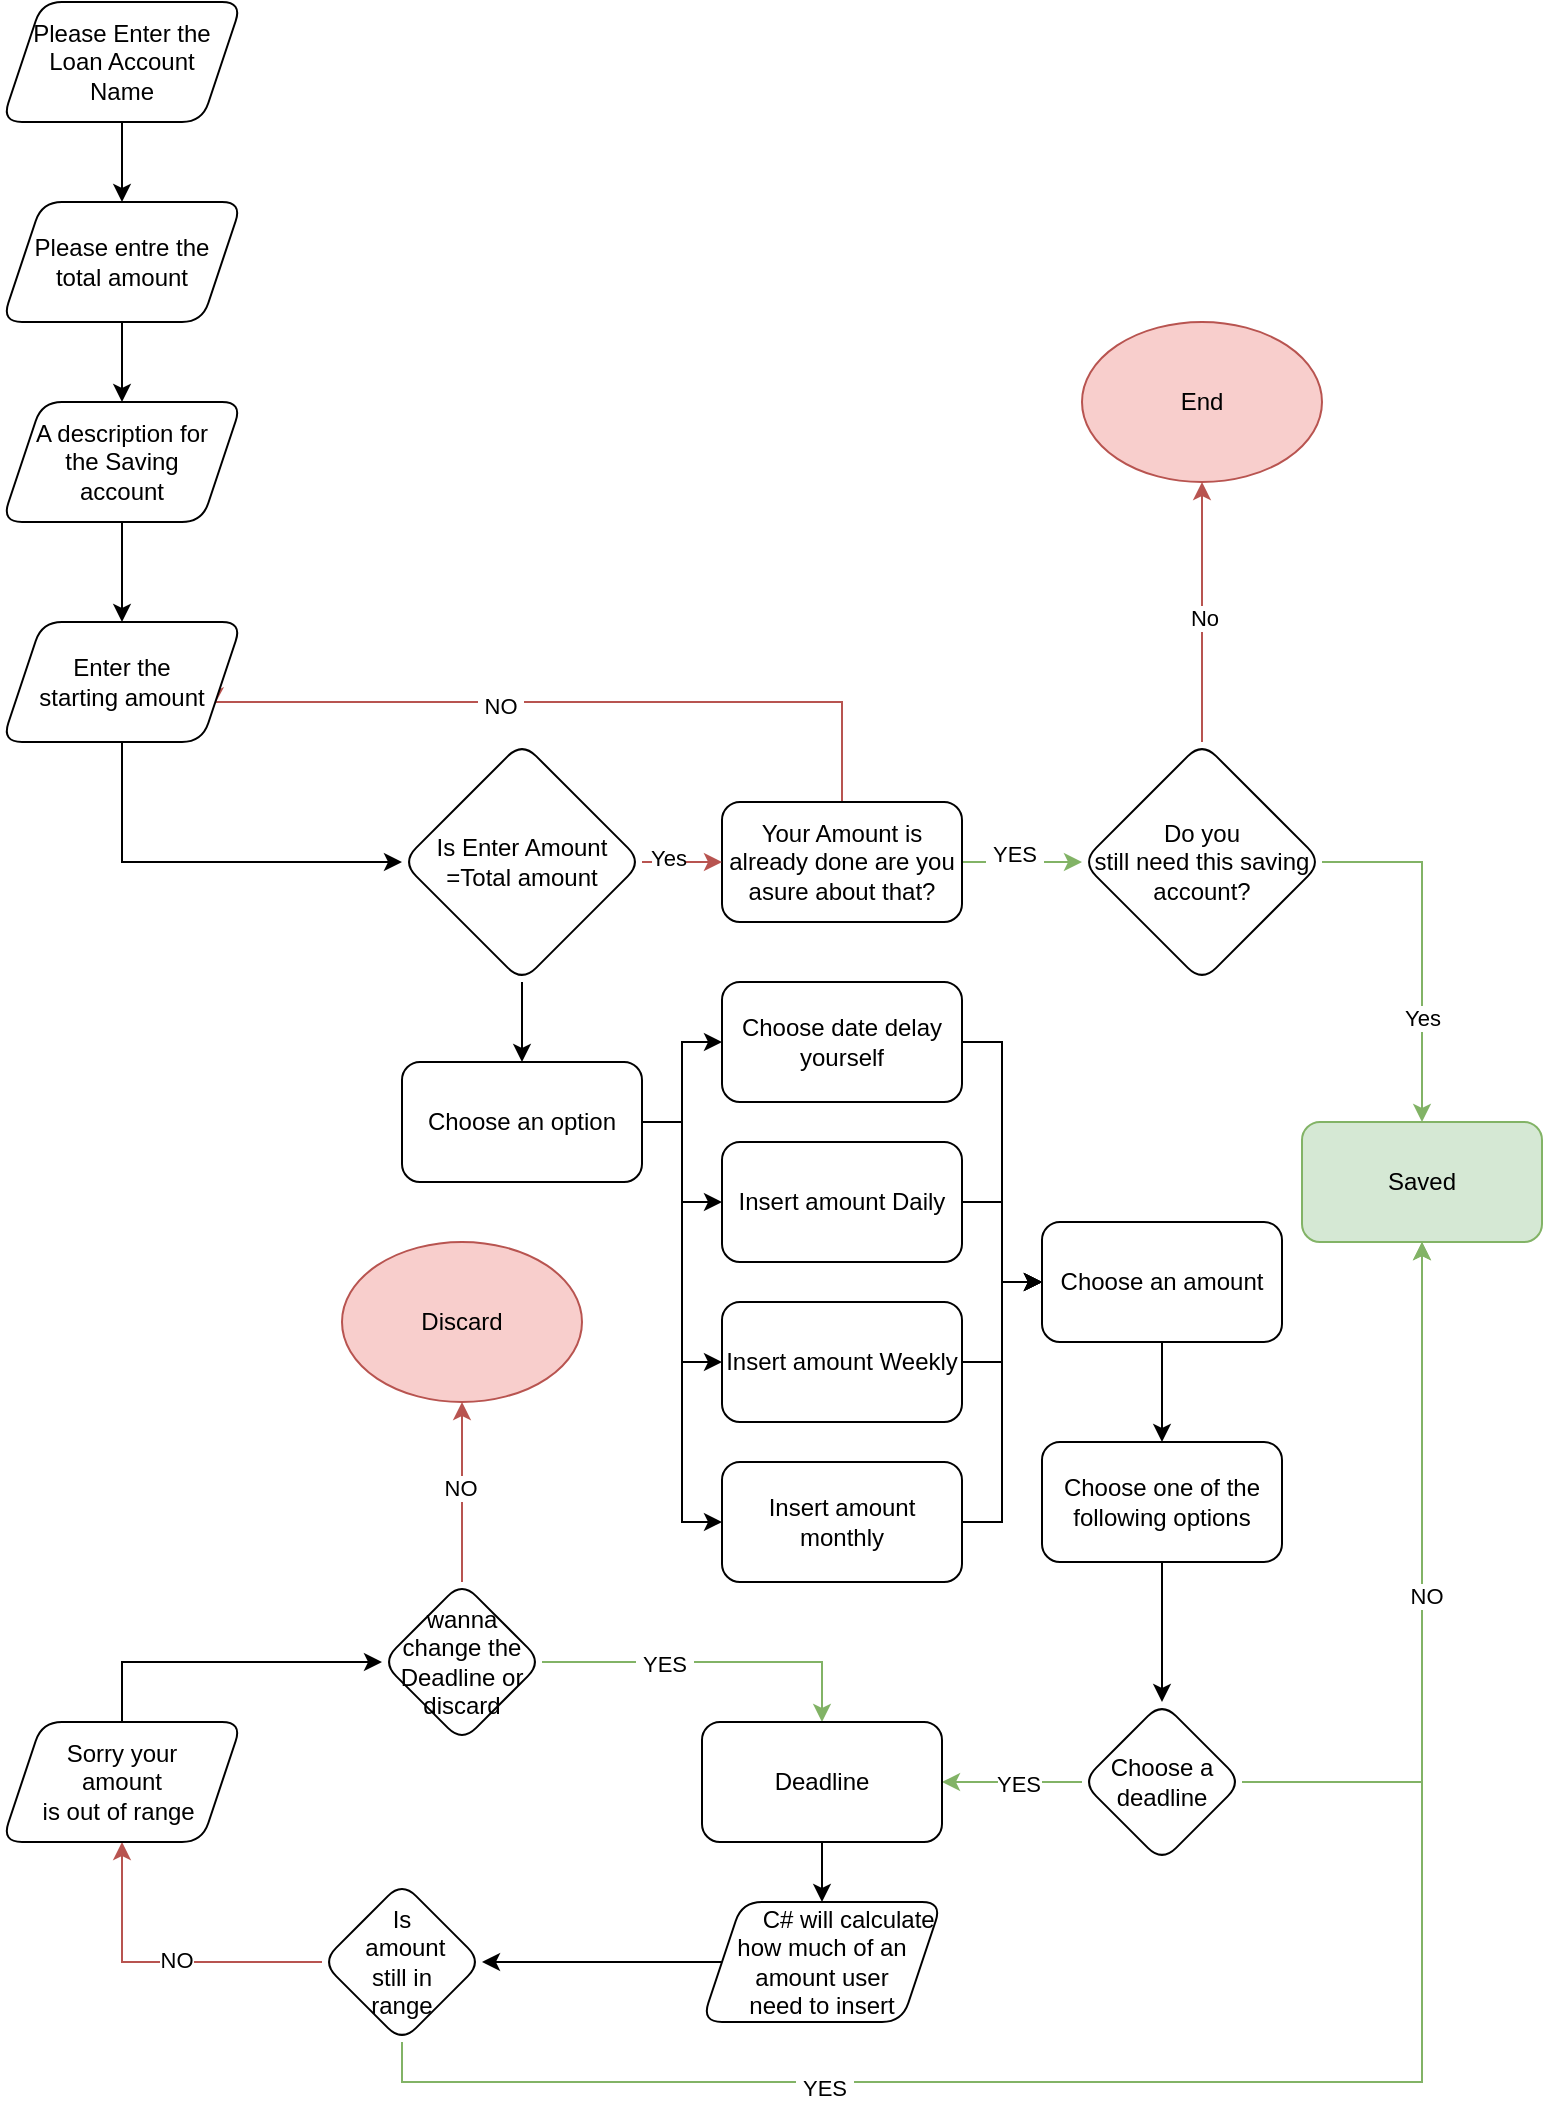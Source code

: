 <mxfile version="23.1.2" type="device">
  <diagram id="C5RBs43oDa-KdzZeNtuy" name="Page-1">
    <mxGraphModel dx="1195" dy="682" grid="1" gridSize="10" guides="1" tooltips="1" connect="1" arrows="1" fold="1" page="1" pageScale="1" pageWidth="827" pageHeight="1169" math="0" shadow="0">
      <root>
        <mxCell id="WIyWlLk6GJQsqaUBKTNV-0" />
        <mxCell id="WIyWlLk6GJQsqaUBKTNV-1" parent="WIyWlLk6GJQsqaUBKTNV-0" />
        <mxCell id="ouNLPlltGPWdf7MoxKM8-14" value="End" style="ellipse;whiteSpace=wrap;html=1;fillColor=#f8cecc;strokeColor=#b85450;" parent="WIyWlLk6GJQsqaUBKTNV-1" vertex="1">
          <mxGeometry x="580" y="270" width="120" height="80" as="geometry" />
        </mxCell>
        <mxCell id="ouNLPlltGPWdf7MoxKM8-51" value="" style="edgeStyle=orthogonalEdgeStyle;rounded=0;orthogonalLoop=1;jettySize=auto;html=1;fillColor=#d5e8d4;strokeColor=#82b366;" parent="WIyWlLk6GJQsqaUBKTNV-1" source="ouNLPlltGPWdf7MoxKM8-42" target="ouNLPlltGPWdf7MoxKM8-50" edge="1">
          <mxGeometry relative="1" as="geometry" />
        </mxCell>
        <mxCell id="QQhPwkWDjGmNi9wskwTj-0" value="&amp;nbsp;YES&amp;nbsp;" style="edgeLabel;html=1;align=center;verticalAlign=middle;resizable=0;points=[];" parent="ouNLPlltGPWdf7MoxKM8-51" vertex="1" connectable="0">
          <mxGeometry x="-0.133" y="4" relative="1" as="geometry">
            <mxPoint as="offset" />
          </mxGeometry>
        </mxCell>
        <mxCell id="ouNLPlltGPWdf7MoxKM8-55" style="edgeStyle=orthogonalEdgeStyle;rounded=0;orthogonalLoop=1;jettySize=auto;html=1;exitX=0.5;exitY=0;exitDx=0;exitDy=0;entryX=1;entryY=0.75;entryDx=0;entryDy=0;fillColor=#f8cecc;strokeColor=#b85450;" parent="WIyWlLk6GJQsqaUBKTNV-1" source="ouNLPlltGPWdf7MoxKM8-42" target="ouNLPlltGPWdf7MoxKM8-138" edge="1">
          <mxGeometry relative="1" as="geometry">
            <mxPoint x="150" y="430" as="targetPoint" />
            <Array as="points">
              <mxPoint x="460" y="460" />
              <mxPoint x="146" y="460" />
            </Array>
          </mxGeometry>
        </mxCell>
        <mxCell id="ouNLPlltGPWdf7MoxKM8-56" value="&amp;nbsp;NO&amp;nbsp;" style="edgeLabel;html=1;align=center;verticalAlign=middle;resizable=0;points=[];" parent="ouNLPlltGPWdf7MoxKM8-55" vertex="1" connectable="0">
          <mxGeometry x="0.211" y="2" relative="1" as="geometry">
            <mxPoint as="offset" />
          </mxGeometry>
        </mxCell>
        <mxCell id="ouNLPlltGPWdf7MoxKM8-42" value="Your Amount is already done are you asure about that?" style="rounded=1;whiteSpace=wrap;html=1;" parent="WIyWlLk6GJQsqaUBKTNV-1" vertex="1">
          <mxGeometry x="400" y="510" width="120" height="60" as="geometry" />
        </mxCell>
        <mxCell id="ouNLPlltGPWdf7MoxKM8-57" style="edgeStyle=orthogonalEdgeStyle;rounded=0;orthogonalLoop=1;jettySize=auto;html=1;fillColor=#f8cecc;strokeColor=#b85450;" parent="WIyWlLk6GJQsqaUBKTNV-1" source="ouNLPlltGPWdf7MoxKM8-50" target="ouNLPlltGPWdf7MoxKM8-14" edge="1">
          <mxGeometry relative="1" as="geometry" />
        </mxCell>
        <mxCell id="ouNLPlltGPWdf7MoxKM8-58" value="No" style="edgeLabel;html=1;align=center;verticalAlign=middle;resizable=0;points=[];" parent="ouNLPlltGPWdf7MoxKM8-57" vertex="1" connectable="0">
          <mxGeometry x="-0.046" y="-1" relative="1" as="geometry">
            <mxPoint as="offset" />
          </mxGeometry>
        </mxCell>
        <mxCell id="ouNLPlltGPWdf7MoxKM8-60" value="" style="edgeStyle=orthogonalEdgeStyle;rounded=0;orthogonalLoop=1;jettySize=auto;html=1;fillColor=#d5e8d4;strokeColor=#82b366;exitX=1;exitY=0.5;exitDx=0;exitDy=0;" parent="WIyWlLk6GJQsqaUBKTNV-1" source="ouNLPlltGPWdf7MoxKM8-50" target="ouNLPlltGPWdf7MoxKM8-59" edge="1">
          <mxGeometry relative="1" as="geometry" />
        </mxCell>
        <mxCell id="ouNLPlltGPWdf7MoxKM8-61" value="&amp;nbsp;Yes&amp;nbsp;" style="edgeLabel;html=1;align=center;verticalAlign=middle;resizable=0;points=[];" parent="ouNLPlltGPWdf7MoxKM8-60" vertex="1" connectable="0">
          <mxGeometry x="-0.167" y="-2" relative="1" as="geometry">
            <mxPoint x="2" y="53" as="offset" />
          </mxGeometry>
        </mxCell>
        <mxCell id="ouNLPlltGPWdf7MoxKM8-50" value="Do you &lt;br&gt;still need this saving account?" style="rhombus;whiteSpace=wrap;html=1;rounded=1;" parent="WIyWlLk6GJQsqaUBKTNV-1" vertex="1">
          <mxGeometry x="580" y="480" width="120" height="120" as="geometry" />
        </mxCell>
        <mxCell id="ouNLPlltGPWdf7MoxKM8-54" value="" style="edgeStyle=orthogonalEdgeStyle;rounded=0;orthogonalLoop=1;jettySize=auto;html=1;fillColor=#f8cecc;strokeColor=#b85450;" parent="WIyWlLk6GJQsqaUBKTNV-1" source="ouNLPlltGPWdf7MoxKM8-52" target="ouNLPlltGPWdf7MoxKM8-42" edge="1">
          <mxGeometry relative="1" as="geometry" />
        </mxCell>
        <mxCell id="ouNLPlltGPWdf7MoxKM8-65" value="Yes" style="edgeLabel;html=1;align=center;verticalAlign=middle;resizable=0;points=[];" parent="ouNLPlltGPWdf7MoxKM8-54" vertex="1" connectable="0">
          <mxGeometry x="-0.35" y="2" relative="1" as="geometry">
            <mxPoint as="offset" />
          </mxGeometry>
        </mxCell>
        <mxCell id="ouNLPlltGPWdf7MoxKM8-103" value="" style="edgeStyle=orthogonalEdgeStyle;rounded=0;orthogonalLoop=1;jettySize=auto;html=1;" parent="WIyWlLk6GJQsqaUBKTNV-1" source="ouNLPlltGPWdf7MoxKM8-52" target="ouNLPlltGPWdf7MoxKM8-77" edge="1">
          <mxGeometry relative="1" as="geometry" />
        </mxCell>
        <mxCell id="ouNLPlltGPWdf7MoxKM8-52" value="Is Enter Amount =Total amount" style="rhombus;whiteSpace=wrap;html=1;rounded=1;" parent="WIyWlLk6GJQsqaUBKTNV-1" vertex="1">
          <mxGeometry x="240" y="480" width="120" height="120" as="geometry" />
        </mxCell>
        <mxCell id="ouNLPlltGPWdf7MoxKM8-59" value="Saved" style="whiteSpace=wrap;html=1;rounded=1;fillColor=#d5e8d4;strokeColor=#82b366;" parent="WIyWlLk6GJQsqaUBKTNV-1" vertex="1">
          <mxGeometry x="690" y="670" width="120" height="60" as="geometry" />
        </mxCell>
        <mxCell id="ouNLPlltGPWdf7MoxKM8-118" value="" style="edgeStyle=orthogonalEdgeStyle;rounded=0;orthogonalLoop=1;jettySize=auto;html=1;" parent="WIyWlLk6GJQsqaUBKTNV-1" source="ouNLPlltGPWdf7MoxKM8-62" target="ouNLPlltGPWdf7MoxKM8-117" edge="1">
          <mxGeometry relative="1" as="geometry" />
        </mxCell>
        <mxCell id="ouNLPlltGPWdf7MoxKM8-62" value="Choose one of the following options" style="whiteSpace=wrap;html=1;rounded=1;" parent="WIyWlLk6GJQsqaUBKTNV-1" vertex="1">
          <mxGeometry x="560" y="830" width="120" height="60" as="geometry" />
        </mxCell>
        <mxCell id="ouNLPlltGPWdf7MoxKM8-116" style="edgeStyle=orthogonalEdgeStyle;rounded=0;orthogonalLoop=1;jettySize=auto;html=1;exitX=1;exitY=0.5;exitDx=0;exitDy=0;entryX=0;entryY=0.5;entryDx=0;entryDy=0;" parent="WIyWlLk6GJQsqaUBKTNV-1" source="ouNLPlltGPWdf7MoxKM8-68" target="ouNLPlltGPWdf7MoxKM8-80" edge="1">
          <mxGeometry relative="1" as="geometry" />
        </mxCell>
        <mxCell id="ouNLPlltGPWdf7MoxKM8-68" value="Insert amount monthly" style="rounded=1;whiteSpace=wrap;html=1;" parent="WIyWlLk6GJQsqaUBKTNV-1" vertex="1">
          <mxGeometry x="400" y="840" width="120" height="60" as="geometry" />
        </mxCell>
        <mxCell id="ouNLPlltGPWdf7MoxKM8-115" style="edgeStyle=orthogonalEdgeStyle;rounded=0;orthogonalLoop=1;jettySize=auto;html=1;exitX=1;exitY=0.5;exitDx=0;exitDy=0;entryX=0;entryY=0.5;entryDx=0;entryDy=0;" parent="WIyWlLk6GJQsqaUBKTNV-1" source="ouNLPlltGPWdf7MoxKM8-69" target="ouNLPlltGPWdf7MoxKM8-80" edge="1">
          <mxGeometry relative="1" as="geometry" />
        </mxCell>
        <mxCell id="ouNLPlltGPWdf7MoxKM8-69" value="Insert amount Weekly" style="rounded=1;whiteSpace=wrap;html=1;" parent="WIyWlLk6GJQsqaUBKTNV-1" vertex="1">
          <mxGeometry x="400" y="760" width="120" height="60" as="geometry" />
        </mxCell>
        <mxCell id="ouNLPlltGPWdf7MoxKM8-113" style="edgeStyle=orthogonalEdgeStyle;rounded=0;orthogonalLoop=1;jettySize=auto;html=1;exitX=1;exitY=0.5;exitDx=0;exitDy=0;entryX=0;entryY=0.5;entryDx=0;entryDy=0;" parent="WIyWlLk6GJQsqaUBKTNV-1" source="ouNLPlltGPWdf7MoxKM8-70" target="ouNLPlltGPWdf7MoxKM8-80" edge="1">
          <mxGeometry relative="1" as="geometry" />
        </mxCell>
        <mxCell id="ouNLPlltGPWdf7MoxKM8-70" value="Insert amount Daily" style="rounded=1;whiteSpace=wrap;html=1;" parent="WIyWlLk6GJQsqaUBKTNV-1" vertex="1">
          <mxGeometry x="400" y="680" width="120" height="60" as="geometry" />
        </mxCell>
        <mxCell id="ouNLPlltGPWdf7MoxKM8-112" style="edgeStyle=orthogonalEdgeStyle;rounded=0;orthogonalLoop=1;jettySize=auto;html=1;exitX=1;exitY=0.5;exitDx=0;exitDy=0;entryX=0;entryY=0.5;entryDx=0;entryDy=0;" parent="WIyWlLk6GJQsqaUBKTNV-1" source="ouNLPlltGPWdf7MoxKM8-71" target="ouNLPlltGPWdf7MoxKM8-80" edge="1">
          <mxGeometry relative="1" as="geometry" />
        </mxCell>
        <mxCell id="ouNLPlltGPWdf7MoxKM8-71" value="Choose date delay yourself" style="rounded=1;whiteSpace=wrap;html=1;" parent="WIyWlLk6GJQsqaUBKTNV-1" vertex="1">
          <mxGeometry x="400" y="600" width="120" height="60" as="geometry" />
        </mxCell>
        <mxCell id="ouNLPlltGPWdf7MoxKM8-107" style="edgeStyle=orthogonalEdgeStyle;rounded=0;orthogonalLoop=1;jettySize=auto;html=1;exitX=1;exitY=0.5;exitDx=0;exitDy=0;entryX=0;entryY=0.5;entryDx=0;entryDy=0;" parent="WIyWlLk6GJQsqaUBKTNV-1" source="ouNLPlltGPWdf7MoxKM8-77" target="ouNLPlltGPWdf7MoxKM8-71" edge="1">
          <mxGeometry relative="1" as="geometry" />
        </mxCell>
        <mxCell id="ouNLPlltGPWdf7MoxKM8-108" style="edgeStyle=orthogonalEdgeStyle;rounded=0;orthogonalLoop=1;jettySize=auto;html=1;exitX=1;exitY=0.5;exitDx=0;exitDy=0;entryX=0;entryY=0.5;entryDx=0;entryDy=0;" parent="WIyWlLk6GJQsqaUBKTNV-1" source="ouNLPlltGPWdf7MoxKM8-77" target="ouNLPlltGPWdf7MoxKM8-70" edge="1">
          <mxGeometry relative="1" as="geometry" />
        </mxCell>
        <mxCell id="ouNLPlltGPWdf7MoxKM8-109" style="edgeStyle=orthogonalEdgeStyle;rounded=0;orthogonalLoop=1;jettySize=auto;html=1;exitX=1;exitY=0.5;exitDx=0;exitDy=0;entryX=0;entryY=0.5;entryDx=0;entryDy=0;" parent="WIyWlLk6GJQsqaUBKTNV-1" source="ouNLPlltGPWdf7MoxKM8-77" target="ouNLPlltGPWdf7MoxKM8-69" edge="1">
          <mxGeometry relative="1" as="geometry" />
        </mxCell>
        <mxCell id="ouNLPlltGPWdf7MoxKM8-110" style="edgeStyle=orthogonalEdgeStyle;rounded=0;orthogonalLoop=1;jettySize=auto;html=1;exitX=1;exitY=0.5;exitDx=0;exitDy=0;entryX=0;entryY=0.5;entryDx=0;entryDy=0;" parent="WIyWlLk6GJQsqaUBKTNV-1" source="ouNLPlltGPWdf7MoxKM8-77" target="ouNLPlltGPWdf7MoxKM8-68" edge="1">
          <mxGeometry relative="1" as="geometry" />
        </mxCell>
        <mxCell id="ouNLPlltGPWdf7MoxKM8-77" value="Choose an option" style="whiteSpace=wrap;html=1;rounded=1;" parent="WIyWlLk6GJQsqaUBKTNV-1" vertex="1">
          <mxGeometry x="240" y="640" width="120" height="60" as="geometry" />
        </mxCell>
        <mxCell id="ouNLPlltGPWdf7MoxKM8-84" value="" style="edgeStyle=orthogonalEdgeStyle;rounded=0;orthogonalLoop=1;jettySize=auto;html=1;" parent="WIyWlLk6GJQsqaUBKTNV-1" source="ouNLPlltGPWdf7MoxKM8-80" target="ouNLPlltGPWdf7MoxKM8-62" edge="1">
          <mxGeometry relative="1" as="geometry" />
        </mxCell>
        <mxCell id="ouNLPlltGPWdf7MoxKM8-80" value="Choose an amount" style="rounded=1;whiteSpace=wrap;html=1;" parent="WIyWlLk6GJQsqaUBKTNV-1" vertex="1">
          <mxGeometry x="560" y="720" width="120" height="60" as="geometry" />
        </mxCell>
        <mxCell id="ouNLPlltGPWdf7MoxKM8-91" value="" style="edgeStyle=orthogonalEdgeStyle;rounded=0;orthogonalLoop=1;jettySize=auto;html=1;" parent="WIyWlLk6GJQsqaUBKTNV-1" source="ouNLPlltGPWdf7MoxKM8-88" target="ouNLPlltGPWdf7MoxKM8-90" edge="1">
          <mxGeometry relative="1" as="geometry" />
        </mxCell>
        <mxCell id="ouNLPlltGPWdf7MoxKM8-88" value="&lt;span style=&quot;white-space: pre;&quot;&gt;&#x9;&lt;/span&gt;C# will calculate &lt;br&gt;how much of an amount user &lt;br&gt;need to insert" style="shape=parallelogram;perimeter=parallelogramPerimeter;whiteSpace=wrap;html=1;fixedSize=1;rounded=1;" parent="WIyWlLk6GJQsqaUBKTNV-1" vertex="1">
          <mxGeometry x="390" y="1060" width="120" height="60" as="geometry" />
        </mxCell>
        <mxCell id="ouNLPlltGPWdf7MoxKM8-93" value="" style="edgeStyle=orthogonalEdgeStyle;rounded=0;orthogonalLoop=1;jettySize=auto;html=1;fillColor=#f8cecc;strokeColor=#b85450;" parent="WIyWlLk6GJQsqaUBKTNV-1" source="ouNLPlltGPWdf7MoxKM8-90" target="ouNLPlltGPWdf7MoxKM8-92" edge="1">
          <mxGeometry relative="1" as="geometry" />
        </mxCell>
        <mxCell id="ouNLPlltGPWdf7MoxKM8-100" value="NO" style="edgeLabel;html=1;align=center;verticalAlign=middle;resizable=0;points=[];" parent="ouNLPlltGPWdf7MoxKM8-93" vertex="1" connectable="0">
          <mxGeometry x="-0.086" y="-1" relative="1" as="geometry">
            <mxPoint as="offset" />
          </mxGeometry>
        </mxCell>
        <mxCell id="ouNLPlltGPWdf7MoxKM8-130" style="edgeStyle=orthogonalEdgeStyle;rounded=0;orthogonalLoop=1;jettySize=auto;html=1;entryX=0.5;entryY=1;entryDx=0;entryDy=0;exitX=0.5;exitY=1;exitDx=0;exitDy=0;fillColor=#d5e8d4;strokeColor=#82b366;" parent="WIyWlLk6GJQsqaUBKTNV-1" source="ouNLPlltGPWdf7MoxKM8-90" target="ouNLPlltGPWdf7MoxKM8-59" edge="1">
          <mxGeometry relative="1" as="geometry" />
        </mxCell>
        <mxCell id="ouNLPlltGPWdf7MoxKM8-131" value="&amp;nbsp;YES&amp;nbsp;" style="edgeLabel;html=1;align=center;verticalAlign=middle;resizable=0;points=[];" parent="ouNLPlltGPWdf7MoxKM8-130" vertex="1" connectable="0">
          <mxGeometry x="-0.514" y="-3" relative="1" as="geometry">
            <mxPoint as="offset" />
          </mxGeometry>
        </mxCell>
        <mxCell id="ouNLPlltGPWdf7MoxKM8-90" value="Is&lt;br&gt;&amp;nbsp;amount&lt;br&gt;still in &lt;br&gt;range" style="rhombus;whiteSpace=wrap;html=1;rounded=1;" parent="WIyWlLk6GJQsqaUBKTNV-1" vertex="1">
          <mxGeometry x="200" y="1050" width="80" height="80" as="geometry" />
        </mxCell>
        <mxCell id="ouNLPlltGPWdf7MoxKM8-127" style="edgeStyle=orthogonalEdgeStyle;rounded=0;orthogonalLoop=1;jettySize=auto;html=1;entryX=0;entryY=0.5;entryDx=0;entryDy=0;exitX=0.5;exitY=0;exitDx=0;exitDy=0;" parent="WIyWlLk6GJQsqaUBKTNV-1" source="ouNLPlltGPWdf7MoxKM8-92" target="ouNLPlltGPWdf7MoxKM8-94" edge="1">
          <mxGeometry relative="1" as="geometry" />
        </mxCell>
        <mxCell id="ouNLPlltGPWdf7MoxKM8-92" value="Sorry your &lt;br&gt;amount&lt;br&gt;is out of range&amp;nbsp;" style="shape=parallelogram;perimeter=parallelogramPerimeter;whiteSpace=wrap;html=1;fixedSize=1;rounded=1;" parent="WIyWlLk6GJQsqaUBKTNV-1" vertex="1">
          <mxGeometry x="40" y="970" width="120" height="60" as="geometry" />
        </mxCell>
        <mxCell id="ouNLPlltGPWdf7MoxKM8-99" value="" style="edgeStyle=orthogonalEdgeStyle;rounded=0;orthogonalLoop=1;jettySize=auto;html=1;fillColor=#f8cecc;strokeColor=#b85450;" parent="WIyWlLk6GJQsqaUBKTNV-1" source="ouNLPlltGPWdf7MoxKM8-94" target="ouNLPlltGPWdf7MoxKM8-98" edge="1">
          <mxGeometry relative="1" as="geometry" />
        </mxCell>
        <mxCell id="ouNLPlltGPWdf7MoxKM8-102" value="NO" style="edgeLabel;html=1;align=center;verticalAlign=middle;resizable=0;points=[];" parent="ouNLPlltGPWdf7MoxKM8-99" vertex="1" connectable="0">
          <mxGeometry x="0.04" y="1" relative="1" as="geometry">
            <mxPoint as="offset" />
          </mxGeometry>
        </mxCell>
        <mxCell id="ouNLPlltGPWdf7MoxKM8-128" style="edgeStyle=orthogonalEdgeStyle;rounded=0;orthogonalLoop=1;jettySize=auto;html=1;entryX=0.5;entryY=0;entryDx=0;entryDy=0;fillColor=#d5e8d4;strokeColor=#82b366;" parent="WIyWlLk6GJQsqaUBKTNV-1" source="ouNLPlltGPWdf7MoxKM8-94" target="ouNLPlltGPWdf7MoxKM8-125" edge="1">
          <mxGeometry relative="1" as="geometry" />
        </mxCell>
        <mxCell id="ouNLPlltGPWdf7MoxKM8-129" value="&amp;nbsp;YES&amp;nbsp;" style="edgeLabel;html=1;align=center;verticalAlign=middle;resizable=0;points=[];" parent="ouNLPlltGPWdf7MoxKM8-128" vertex="1" connectable="0">
          <mxGeometry x="-0.282" y="-1" relative="1" as="geometry">
            <mxPoint as="offset" />
          </mxGeometry>
        </mxCell>
        <mxCell id="ouNLPlltGPWdf7MoxKM8-94" value="wanna change the Deadline or discard" style="rhombus;whiteSpace=wrap;html=1;rounded=1;" parent="WIyWlLk6GJQsqaUBKTNV-1" vertex="1">
          <mxGeometry x="230" y="900" width="80" height="80" as="geometry" />
        </mxCell>
        <mxCell id="ouNLPlltGPWdf7MoxKM8-98" value="Discard" style="ellipse;whiteSpace=wrap;html=1;fillColor=#f8cecc;strokeColor=#b85450;" parent="WIyWlLk6GJQsqaUBKTNV-1" vertex="1">
          <mxGeometry x="210" y="730" width="120" height="80" as="geometry" />
        </mxCell>
        <mxCell id="ouNLPlltGPWdf7MoxKM8-119" style="edgeStyle=orthogonalEdgeStyle;rounded=0;orthogonalLoop=1;jettySize=auto;html=1;entryX=0.5;entryY=1;entryDx=0;entryDy=0;fillColor=#d5e8d4;strokeColor=#82b366;" parent="WIyWlLk6GJQsqaUBKTNV-1" source="ouNLPlltGPWdf7MoxKM8-117" target="ouNLPlltGPWdf7MoxKM8-59" edge="1">
          <mxGeometry relative="1" as="geometry" />
        </mxCell>
        <mxCell id="ouNLPlltGPWdf7MoxKM8-120" value="NO" style="edgeLabel;html=1;align=center;verticalAlign=middle;resizable=0;points=[];" parent="ouNLPlltGPWdf7MoxKM8-119" vertex="1" connectable="0">
          <mxGeometry x="0.017" y="-2" relative="1" as="geometry">
            <mxPoint as="offset" />
          </mxGeometry>
        </mxCell>
        <mxCell id="ouNLPlltGPWdf7MoxKM8-134" value="" style="edgeStyle=orthogonalEdgeStyle;rounded=0;orthogonalLoop=1;jettySize=auto;html=1;fillColor=#d5e8d4;strokeColor=#82b366;" parent="WIyWlLk6GJQsqaUBKTNV-1" source="ouNLPlltGPWdf7MoxKM8-117" target="ouNLPlltGPWdf7MoxKM8-125" edge="1">
          <mxGeometry relative="1" as="geometry" />
        </mxCell>
        <mxCell id="ouNLPlltGPWdf7MoxKM8-135" value="YES" style="edgeLabel;html=1;align=center;verticalAlign=middle;resizable=0;points=[];" parent="ouNLPlltGPWdf7MoxKM8-134" vertex="1" connectable="0">
          <mxGeometry x="-0.086" y="1" relative="1" as="geometry">
            <mxPoint as="offset" />
          </mxGeometry>
        </mxCell>
        <mxCell id="ouNLPlltGPWdf7MoxKM8-117" value="Choose a deadline" style="rhombus;whiteSpace=wrap;html=1;rounded=1;" parent="WIyWlLk6GJQsqaUBKTNV-1" vertex="1">
          <mxGeometry x="580" y="960" width="80" height="80" as="geometry" />
        </mxCell>
        <mxCell id="ouNLPlltGPWdf7MoxKM8-126" value="" style="edgeStyle=orthogonalEdgeStyle;rounded=0;orthogonalLoop=1;jettySize=auto;html=1;" parent="WIyWlLk6GJQsqaUBKTNV-1" source="ouNLPlltGPWdf7MoxKM8-125" target="ouNLPlltGPWdf7MoxKM8-88" edge="1">
          <mxGeometry relative="1" as="geometry" />
        </mxCell>
        <mxCell id="ouNLPlltGPWdf7MoxKM8-125" value="Deadline" style="rounded=1;whiteSpace=wrap;html=1;" parent="WIyWlLk6GJQsqaUBKTNV-1" vertex="1">
          <mxGeometry x="390" y="970" width="120" height="60" as="geometry" />
        </mxCell>
        <mxCell id="ouNLPlltGPWdf7MoxKM8-151" value="" style="edgeStyle=orthogonalEdgeStyle;rounded=0;orthogonalLoop=1;jettySize=auto;html=1;exitX=0.5;exitY=1;exitDx=0;exitDy=0;" parent="WIyWlLk6GJQsqaUBKTNV-1" source="ouNLPlltGPWdf7MoxKM8-138" target="ouNLPlltGPWdf7MoxKM8-52" edge="1">
          <mxGeometry relative="1" as="geometry" />
        </mxCell>
        <mxCell id="ouNLPlltGPWdf7MoxKM8-138" value="Enter the&lt;br style=&quot;border-color: var(--border-color);&quot;&gt;starting amount" style="shape=parallelogram;perimeter=parallelogramPerimeter;whiteSpace=wrap;html=1;fixedSize=1;rounded=1;" parent="WIyWlLk6GJQsqaUBKTNV-1" vertex="1">
          <mxGeometry x="40" y="420" width="120" height="60" as="geometry" />
        </mxCell>
        <mxCell id="ouNLPlltGPWdf7MoxKM8-150" value="" style="edgeStyle=orthogonalEdgeStyle;rounded=0;orthogonalLoop=1;jettySize=auto;html=1;" parent="WIyWlLk6GJQsqaUBKTNV-1" source="ouNLPlltGPWdf7MoxKM8-139" target="ouNLPlltGPWdf7MoxKM8-138" edge="1">
          <mxGeometry relative="1" as="geometry" />
        </mxCell>
        <mxCell id="ouNLPlltGPWdf7MoxKM8-139" value="A description for&lt;br style=&quot;border-color: var(--border-color);&quot;&gt;the Saving&lt;br style=&quot;border-color: var(--border-color);&quot;&gt;account" style="shape=parallelogram;perimeter=parallelogramPerimeter;whiteSpace=wrap;html=1;fixedSize=1;rounded=1;" parent="WIyWlLk6GJQsqaUBKTNV-1" vertex="1">
          <mxGeometry x="40" y="310" width="120" height="60" as="geometry" />
        </mxCell>
        <mxCell id="ouNLPlltGPWdf7MoxKM8-143" value="" style="edgeStyle=orthogonalEdgeStyle;rounded=0;orthogonalLoop=1;jettySize=auto;html=1;" parent="WIyWlLk6GJQsqaUBKTNV-1" source="ouNLPlltGPWdf7MoxKM8-140" target="ouNLPlltGPWdf7MoxKM8-141" edge="1">
          <mxGeometry relative="1" as="geometry" />
        </mxCell>
        <mxCell id="ouNLPlltGPWdf7MoxKM8-140" value="Please Enter the Loan Account &lt;br&gt;Name" style="shape=parallelogram;perimeter=parallelogramPerimeter;whiteSpace=wrap;html=1;fixedSize=1;rounded=1;" parent="WIyWlLk6GJQsqaUBKTNV-1" vertex="1">
          <mxGeometry x="40" y="110" width="120" height="60" as="geometry" />
        </mxCell>
        <mxCell id="ouNLPlltGPWdf7MoxKM8-147" value="" style="edgeStyle=orthogonalEdgeStyle;rounded=0;orthogonalLoop=1;jettySize=auto;html=1;entryX=0.5;entryY=0;entryDx=0;entryDy=0;" parent="WIyWlLk6GJQsqaUBKTNV-1" source="ouNLPlltGPWdf7MoxKM8-141" target="ouNLPlltGPWdf7MoxKM8-139" edge="1">
          <mxGeometry relative="1" as="geometry">
            <mxPoint x="100" y="310" as="targetPoint" />
          </mxGeometry>
        </mxCell>
        <mxCell id="ouNLPlltGPWdf7MoxKM8-141" value="Please entre the&lt;br style=&quot;border-color: var(--border-color);&quot;&gt;total amount" style="shape=parallelogram;perimeter=parallelogramPerimeter;whiteSpace=wrap;html=1;fixedSize=1;rounded=1;" parent="WIyWlLk6GJQsqaUBKTNV-1" vertex="1">
          <mxGeometry x="40" y="210" width="120" height="60" as="geometry" />
        </mxCell>
      </root>
    </mxGraphModel>
  </diagram>
</mxfile>

